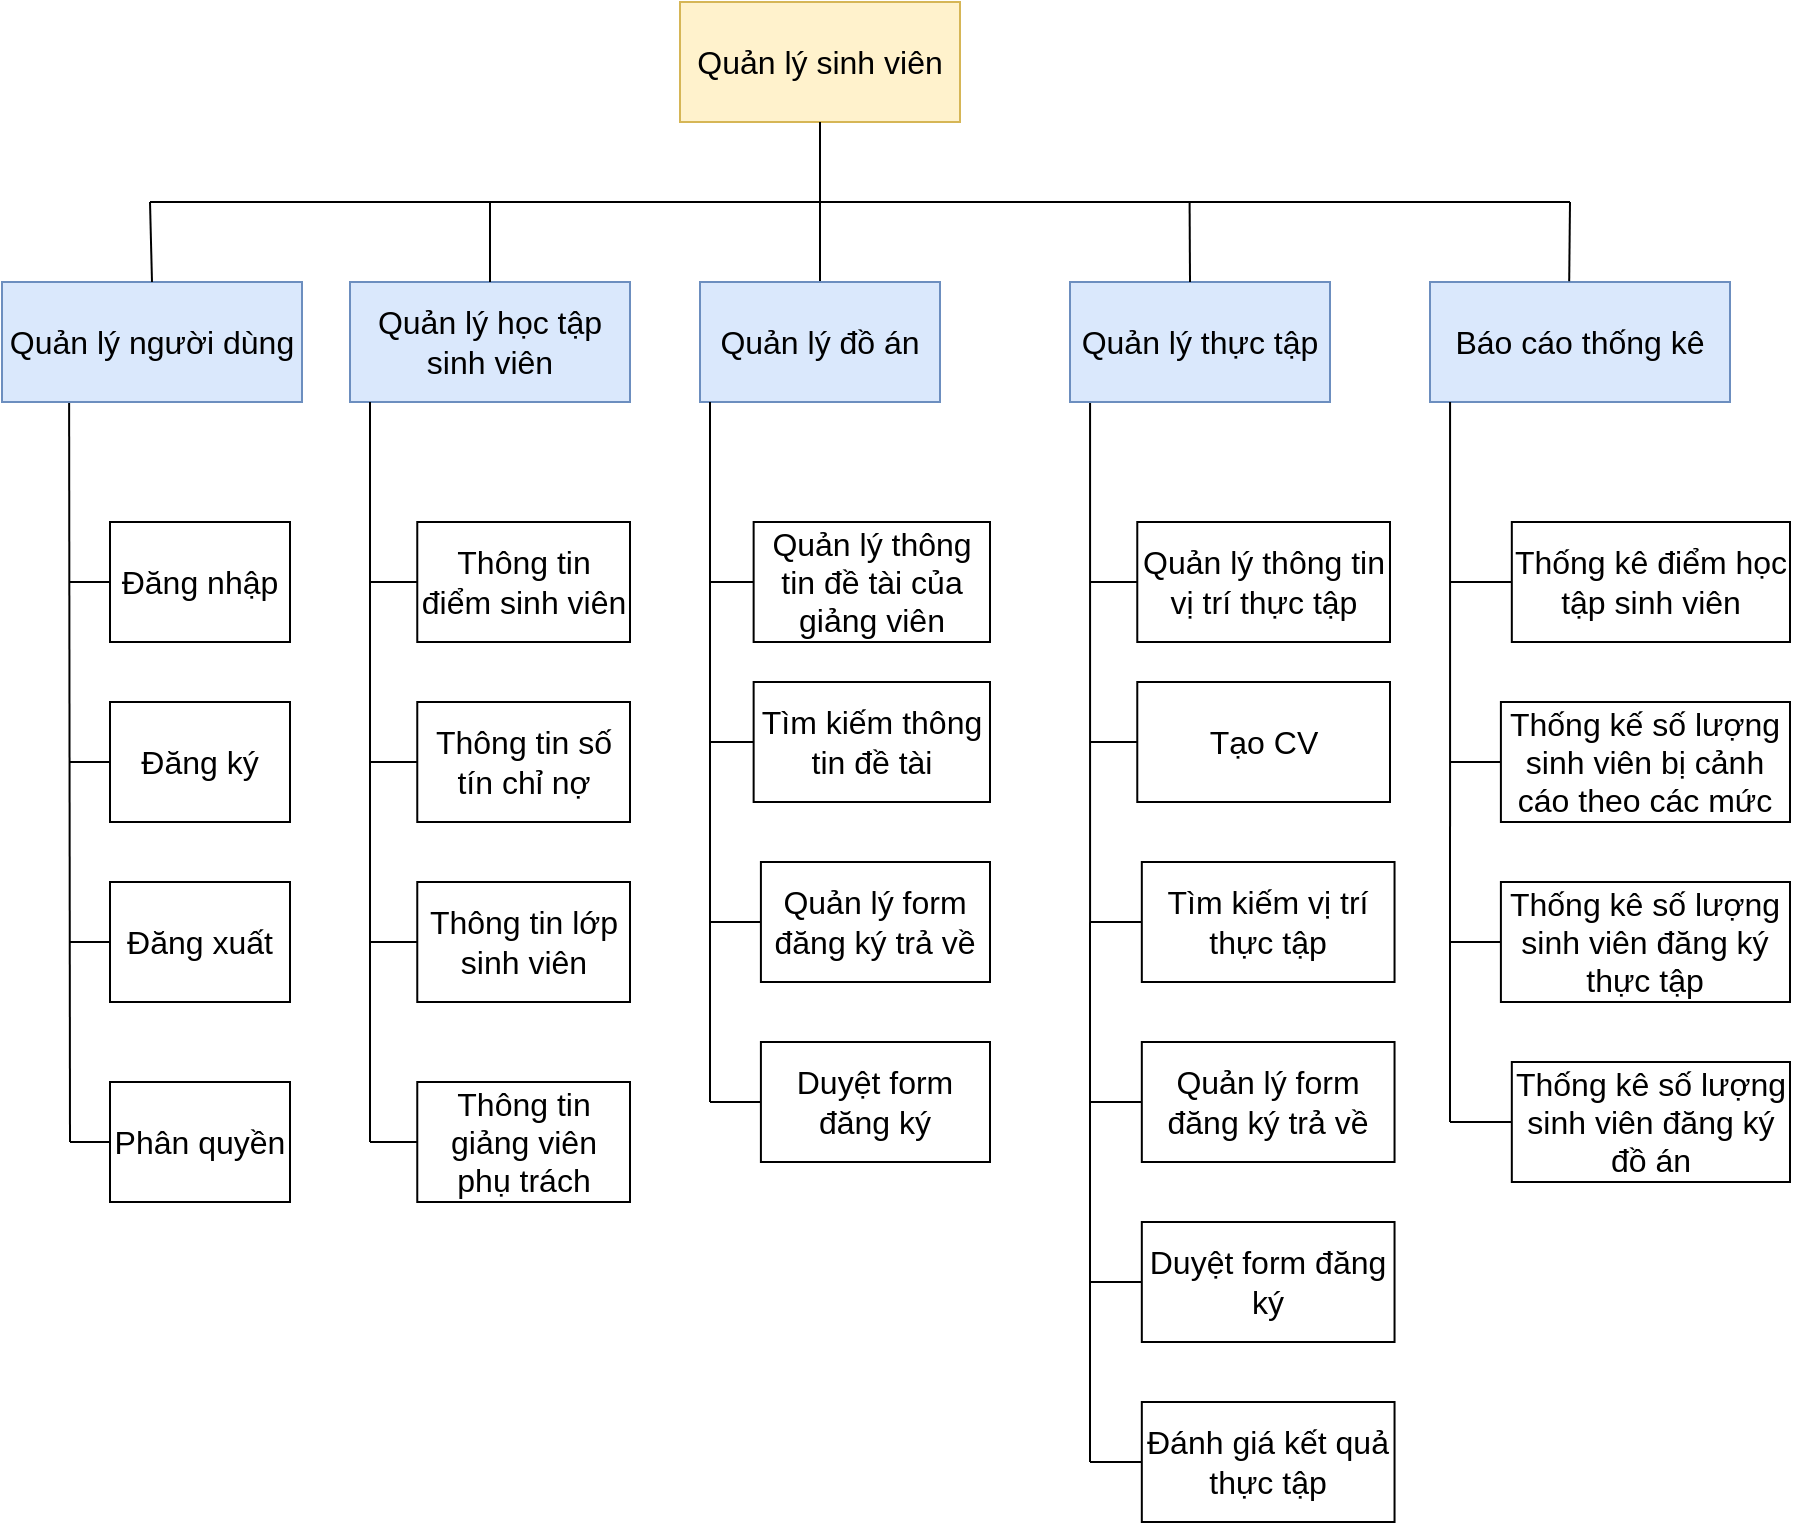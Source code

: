 <mxfile version="20.6.2" type="device"><diagram id="Tv4tAAQu98SSS8ZNaxY-" name="Page-1"><mxGraphModel dx="2167" dy="902" grid="1" gridSize="10" guides="1" tooltips="1" connect="1" arrows="1" fold="1" page="1" pageScale="1" pageWidth="850" pageHeight="1100" math="0" shadow="0"><root><mxCell id="0"/><mxCell id="1" parent="0"/><mxCell id="yKUZTNJoOucslOGtdjoW-1" value="Quản lý sinh viên" style="rounded=0;whiteSpace=wrap;html=1;fontSize=16;fillColor=#fff2cc;strokeColor=#d6b656;" parent="1" vertex="1"><mxGeometry x="325" y="60" width="140" height="60" as="geometry"/></mxCell><mxCell id="yKUZTNJoOucslOGtdjoW-2" value="Quản lý người dùng" style="rounded=0;whiteSpace=wrap;html=1;fontSize=16;fillColor=#dae8fc;strokeColor=#6c8ebf;" parent="1" vertex="1"><mxGeometry x="-14" y="200" width="150" height="60" as="geometry"/></mxCell><mxCell id="yKUZTNJoOucslOGtdjoW-3" value="Quản lý học tập sinh viên" style="rounded=0;whiteSpace=wrap;html=1;fontSize=16;fillColor=#dae8fc;strokeColor=#6c8ebf;" parent="1" vertex="1"><mxGeometry x="160" y="200" width="140" height="60" as="geometry"/></mxCell><mxCell id="yKUZTNJoOucslOGtdjoW-4" value="Báo cáo thống kê" style="rounded=0;whiteSpace=wrap;html=1;fontSize=16;fillColor=#dae8fc;strokeColor=#6c8ebf;" parent="1" vertex="1"><mxGeometry x="700" y="200" width="150" height="60" as="geometry"/></mxCell><mxCell id="yKUZTNJoOucslOGtdjoW-5" value="" style="endArrow=none;html=1;fontSize=16;" parent="1" edge="1"><mxGeometry width="50" height="50" relative="1" as="geometry"><mxPoint x="60" y="160" as="sourcePoint"/><mxPoint x="770" y="160" as="targetPoint"/></mxGeometry></mxCell><mxCell id="yKUZTNJoOucslOGtdjoW-6" value="" style="endArrow=none;html=1;entryX=0.5;entryY=1;entryDx=0;entryDy=0;fontSize=16;" parent="1" target="yKUZTNJoOucslOGtdjoW-1" edge="1"><mxGeometry width="50" height="50" relative="1" as="geometry"><mxPoint x="395" y="160" as="sourcePoint"/><mxPoint x="480" y="340" as="targetPoint"/></mxGeometry></mxCell><mxCell id="yKUZTNJoOucslOGtdjoW-7" value="" style="endArrow=none;html=1;exitX=0.5;exitY=0;exitDx=0;exitDy=0;fontSize=16;" parent="1" source="yKUZTNJoOucslOGtdjoW-2" edge="1"><mxGeometry width="50" height="50" relative="1" as="geometry"><mxPoint x="62" y="200" as="sourcePoint"/><mxPoint x="60" y="160" as="targetPoint"/></mxGeometry></mxCell><mxCell id="yKUZTNJoOucslOGtdjoW-8" value="" style="endArrow=none;html=1;exitX=0.5;exitY=0;exitDx=0;exitDy=0;fontSize=16;" parent="1" source="yKUZTNJoOucslOGtdjoW-3" edge="1"><mxGeometry width="50" height="50" relative="1" as="geometry"><mxPoint x="274" y="270" as="sourcePoint"/><mxPoint x="230" y="160" as="targetPoint"/></mxGeometry></mxCell><mxCell id="yKUZTNJoOucslOGtdjoW-9" value="" style="endArrow=none;html=1;exitX=0.464;exitY=-0.006;exitDx=0;exitDy=0;fontSize=16;exitPerimeter=0;" parent="1" source="yKUZTNJoOucslOGtdjoW-4" edge="1"><mxGeometry width="50" height="50" relative="1" as="geometry"><mxPoint x="530" y="280" as="sourcePoint"/><mxPoint x="770" y="160" as="targetPoint"/></mxGeometry></mxCell><mxCell id="yKUZTNJoOucslOGtdjoW-10" value="" style="endArrow=none;html=1;entryX=0.088;entryY=1.008;entryDx=0;entryDy=0;entryPerimeter=0;fontSize=16;" parent="1" edge="1"><mxGeometry width="50" height="50" relative="1" as="geometry"><mxPoint x="20" y="630" as="sourcePoint"/><mxPoint x="19.56" y="260.48" as="targetPoint"/></mxGeometry></mxCell><mxCell id="yKUZTNJoOucslOGtdjoW-11" value="" style="group;fontSize=16;" parent="1" vertex="1" connectable="0"><mxGeometry x="20" y="320" width="110" height="60" as="geometry"/></mxCell><mxCell id="yKUZTNJoOucslOGtdjoW-12" value="Đăng nhập" style="rounded=0;whiteSpace=wrap;html=1;fontSize=16;" parent="yKUZTNJoOucslOGtdjoW-11" vertex="1"><mxGeometry x="20" width="90" height="60" as="geometry"/></mxCell><mxCell id="yKUZTNJoOucslOGtdjoW-13" value="" style="endArrow=none;html=1;exitX=0;exitY=0.5;exitDx=0;exitDy=0;fontSize=16;" parent="yKUZTNJoOucslOGtdjoW-11" source="yKUZTNJoOucslOGtdjoW-12" edge="1"><mxGeometry width="50" height="50" relative="1" as="geometry"><mxPoint x="90" y="220" as="sourcePoint"/><mxPoint y="30" as="targetPoint"/></mxGeometry></mxCell><mxCell id="yKUZTNJoOucslOGtdjoW-14" value="" style="group;fontSize=16;" parent="1" vertex="1" connectable="0"><mxGeometry x="20" y="410" width="110" height="60" as="geometry"/></mxCell><mxCell id="yKUZTNJoOucslOGtdjoW-15" value="Đăng ký" style="rounded=0;whiteSpace=wrap;html=1;fontSize=16;" parent="yKUZTNJoOucslOGtdjoW-14" vertex="1"><mxGeometry x="20" width="90" height="60" as="geometry"/></mxCell><mxCell id="yKUZTNJoOucslOGtdjoW-16" value="" style="endArrow=none;html=1;exitX=0;exitY=0.5;exitDx=0;exitDy=0;fontSize=16;" parent="yKUZTNJoOucslOGtdjoW-14" source="yKUZTNJoOucslOGtdjoW-15" edge="1"><mxGeometry width="50" height="50" relative="1" as="geometry"><mxPoint x="90" y="220" as="sourcePoint"/><mxPoint y="30" as="targetPoint"/></mxGeometry></mxCell><mxCell id="yKUZTNJoOucslOGtdjoW-17" value="" style="group;fontSize=16;" parent="1" vertex="1" connectable="0"><mxGeometry x="20" y="500" width="110" height="60" as="geometry"/></mxCell><mxCell id="yKUZTNJoOucslOGtdjoW-18" value="Đăng xuất" style="rounded=0;whiteSpace=wrap;html=1;fontSize=16;" parent="yKUZTNJoOucslOGtdjoW-17" vertex="1"><mxGeometry x="20" width="90" height="60" as="geometry"/></mxCell><mxCell id="yKUZTNJoOucslOGtdjoW-19" value="" style="endArrow=none;html=1;exitX=0;exitY=0.5;exitDx=0;exitDy=0;fontSize=16;" parent="yKUZTNJoOucslOGtdjoW-17" source="yKUZTNJoOucslOGtdjoW-18" edge="1"><mxGeometry width="50" height="50" relative="1" as="geometry"><mxPoint x="90" y="220" as="sourcePoint"/><mxPoint y="30" as="targetPoint"/></mxGeometry></mxCell><mxCell id="yKUZTNJoOucslOGtdjoW-20" value="" style="endArrow=none;html=1;fontSize=16;" parent="1" edge="1"><mxGeometry width="50" height="50" relative="1" as="geometry"><mxPoint x="170" y="630" as="sourcePoint"/><mxPoint x="170" y="260" as="targetPoint"/></mxGeometry></mxCell><mxCell id="yKUZTNJoOucslOGtdjoW-21" value="" style="group;fontSize=16;" parent="1" vertex="1" connectable="0"><mxGeometry x="170" y="320" width="130" height="60" as="geometry"/></mxCell><mxCell id="yKUZTNJoOucslOGtdjoW-22" value="Thông tin điểm sinh viên" style="rounded=0;whiteSpace=wrap;html=1;fontSize=16;" parent="yKUZTNJoOucslOGtdjoW-21" vertex="1"><mxGeometry x="23.636" width="106.364" height="60" as="geometry"/></mxCell><mxCell id="yKUZTNJoOucslOGtdjoW-23" value="" style="endArrow=none;html=1;exitX=0;exitY=0.5;exitDx=0;exitDy=0;fontSize=16;" parent="yKUZTNJoOucslOGtdjoW-21" source="yKUZTNJoOucslOGtdjoW-22" edge="1"><mxGeometry width="50" height="50" relative="1" as="geometry"><mxPoint x="106.364" y="220" as="sourcePoint"/><mxPoint y="30" as="targetPoint"/></mxGeometry></mxCell><mxCell id="yKUZTNJoOucslOGtdjoW-24" value="" style="group;fontSize=16;" parent="1" vertex="1" connectable="0"><mxGeometry x="170" y="410" width="130" height="60" as="geometry"/></mxCell><mxCell id="yKUZTNJoOucslOGtdjoW-25" value="Thông tin số tín chỉ nợ" style="rounded=0;whiteSpace=wrap;html=1;fontSize=16;" parent="yKUZTNJoOucslOGtdjoW-24" vertex="1"><mxGeometry x="23.636" width="106.364" height="60" as="geometry"/></mxCell><mxCell id="yKUZTNJoOucslOGtdjoW-26" value="" style="endArrow=none;html=1;exitX=0;exitY=0.5;exitDx=0;exitDy=0;fontSize=16;" parent="yKUZTNJoOucslOGtdjoW-24" source="yKUZTNJoOucslOGtdjoW-25" edge="1"><mxGeometry width="50" height="50" relative="1" as="geometry"><mxPoint x="106.364" y="220" as="sourcePoint"/><mxPoint y="30" as="targetPoint"/></mxGeometry></mxCell><mxCell id="yKUZTNJoOucslOGtdjoW-27" value="" style="group;fontSize=16;" parent="1" vertex="1" connectable="0"><mxGeometry x="170" y="500" width="130" height="60" as="geometry"/></mxCell><mxCell id="yKUZTNJoOucslOGtdjoW-28" value="Thông tin lớp sinh viên" style="rounded=0;whiteSpace=wrap;html=1;fontSize=16;" parent="yKUZTNJoOucslOGtdjoW-27" vertex="1"><mxGeometry x="23.636" width="106.364" height="60" as="geometry"/></mxCell><mxCell id="yKUZTNJoOucslOGtdjoW-29" value="" style="endArrow=none;html=1;exitX=0;exitY=0.5;exitDx=0;exitDy=0;fontSize=16;" parent="yKUZTNJoOucslOGtdjoW-27" source="yKUZTNJoOucslOGtdjoW-28" edge="1"><mxGeometry width="50" height="50" relative="1" as="geometry"><mxPoint x="106.364" y="220" as="sourcePoint"/><mxPoint y="30" as="targetPoint"/></mxGeometry></mxCell><mxCell id="yKUZTNJoOucslOGtdjoW-30" value="" style="endArrow=none;html=1;entryX=0.092;entryY=1;entryDx=0;entryDy=0;entryPerimeter=0;fontSize=16;" parent="1" edge="1"><mxGeometry width="50" height="50" relative="1" as="geometry"><mxPoint x="530" y="790" as="sourcePoint"/><mxPoint x="530.04" y="260" as="targetPoint"/></mxGeometry></mxCell><mxCell id="yKUZTNJoOucslOGtdjoW-31" value="" style="group;fontSize=16;" parent="1" vertex="1" connectable="0"><mxGeometry x="550" y="160" width="120" height="100" as="geometry"/></mxCell><mxCell id="yKUZTNJoOucslOGtdjoW-32" value="Quản lý thực tập" style="rounded=0;whiteSpace=wrap;html=1;fontSize=16;fillColor=#dae8fc;strokeColor=#6c8ebf;" parent="yKUZTNJoOucslOGtdjoW-31" vertex="1"><mxGeometry x="-30" y="40" width="130" height="60" as="geometry"/></mxCell><mxCell id="yKUZTNJoOucslOGtdjoW-33" value="" style="endArrow=none;html=1;fontSize=16;" parent="yKUZTNJoOucslOGtdjoW-31" edge="1"><mxGeometry width="50" height="50" relative="1" as="geometry"><mxPoint x="30" y="40" as="sourcePoint"/><mxPoint x="29.8" as="targetPoint"/></mxGeometry></mxCell><mxCell id="yKUZTNJoOucslOGtdjoW-34" value="" style="group;fontSize=16;" parent="1" vertex="1" connectable="0"><mxGeometry x="530" y="320" width="150" height="60" as="geometry"/></mxCell><mxCell id="yKUZTNJoOucslOGtdjoW-35" value="Quản lý thông tin vị trí thực tập" style="rounded=0;whiteSpace=wrap;html=1;fontSize=16;" parent="yKUZTNJoOucslOGtdjoW-34" vertex="1"><mxGeometry x="23.64" width="126.36" height="60" as="geometry"/></mxCell><mxCell id="yKUZTNJoOucslOGtdjoW-36" value="" style="endArrow=none;html=1;exitX=0;exitY=0.5;exitDx=0;exitDy=0;fontSize=16;" parent="yKUZTNJoOucslOGtdjoW-34" source="yKUZTNJoOucslOGtdjoW-35" edge="1"><mxGeometry width="50" height="50" relative="1" as="geometry"><mxPoint x="106.364" y="220" as="sourcePoint"/><mxPoint y="30" as="targetPoint"/></mxGeometry></mxCell><mxCell id="yKUZTNJoOucslOGtdjoW-40" value="" style="group;fontSize=16;" parent="1" vertex="1" connectable="0"><mxGeometry x="530" y="400" width="150" height="60" as="geometry"/></mxCell><mxCell id="yKUZTNJoOucslOGtdjoW-42" value="" style="endArrow=none;html=1;exitX=0;exitY=0.5;exitDx=0;exitDy=0;fontSize=16;" parent="yKUZTNJoOucslOGtdjoW-40" source="yKUZTNJoOucslOGtdjoW-41" edge="1"><mxGeometry width="50" height="50" relative="1" as="geometry"><mxPoint x="106.364" y="220" as="sourcePoint"/><mxPoint y="120" as="targetPoint"/></mxGeometry></mxCell><mxCell id="6" value="" style="group;fontSize=16;" parent="yKUZTNJoOucslOGtdjoW-40" vertex="1" connectable="0"><mxGeometry x="-4.974e-14" width="150" height="60" as="geometry"/></mxCell><mxCell id="7" value="Tạo CV" style="rounded=0;whiteSpace=wrap;html=1;fontSize=16;" parent="6" vertex="1"><mxGeometry x="23.64" width="126.36" height="60" as="geometry"/></mxCell><mxCell id="8" value="" style="endArrow=none;html=1;exitX=0;exitY=0.5;exitDx=0;exitDy=0;fontSize=16;" parent="6" source="7" edge="1"><mxGeometry width="50" height="50" relative="1" as="geometry"><mxPoint x="106.364" y="220" as="sourcePoint"/><mxPoint y="30" as="targetPoint"/></mxGeometry></mxCell><mxCell id="yKUZTNJoOucslOGtdjoW-43" value="" style="group;fontSize=16;" parent="1" vertex="1" connectable="0"><mxGeometry x="710" y="320" width="170" height="60" as="geometry"/></mxCell><mxCell id="yKUZTNJoOucslOGtdjoW-44" value="Thống kê điểm học tập sinh viên" style="rounded=0;whiteSpace=wrap;html=1;fontSize=16;" parent="yKUZTNJoOucslOGtdjoW-43" vertex="1"><mxGeometry x="30.909" width="139.091" height="60" as="geometry"/></mxCell><mxCell id="yKUZTNJoOucslOGtdjoW-45" value="" style="endArrow=none;html=1;exitX=0;exitY=0.5;exitDx=0;exitDy=0;fontSize=16;" parent="yKUZTNJoOucslOGtdjoW-43" source="yKUZTNJoOucslOGtdjoW-44" edge="1"><mxGeometry width="50" height="50" relative="1" as="geometry"><mxPoint x="139.091" y="220" as="sourcePoint"/><mxPoint y="30" as="targetPoint"/></mxGeometry></mxCell><mxCell id="yKUZTNJoOucslOGtdjoW-46" value="" style="group;fontSize=16;" parent="1" vertex="1" connectable="0"><mxGeometry x="710" y="590" width="170" height="60" as="geometry"/></mxCell><mxCell id="yKUZTNJoOucslOGtdjoW-47" value="Thống kê số lượng sinh viên đăng ký đồ án" style="rounded=0;whiteSpace=wrap;html=1;fontSize=16;" parent="yKUZTNJoOucslOGtdjoW-46" vertex="1"><mxGeometry x="30.909" width="139.091" height="60" as="geometry"/></mxCell><mxCell id="yKUZTNJoOucslOGtdjoW-48" value="" style="endArrow=none;html=1;exitX=0;exitY=0.5;exitDx=0;exitDy=0;fontSize=16;" parent="yKUZTNJoOucslOGtdjoW-46" source="yKUZTNJoOucslOGtdjoW-47" edge="1"><mxGeometry width="50" height="50" relative="1" as="geometry"><mxPoint x="139.091" y="220" as="sourcePoint"/><mxPoint y="30" as="targetPoint"/></mxGeometry></mxCell><mxCell id="yKUZTNJoOucslOGtdjoW-49" value="" style="group;fontSize=16;" parent="1" vertex="1" connectable="0"><mxGeometry x="710" y="500" width="170" height="60" as="geometry"/></mxCell><mxCell id="yKUZTNJoOucslOGtdjoW-50" value="Thống kê số lượng sinh viên đăng ký thực tập" style="rounded=0;whiteSpace=wrap;html=1;fontSize=16;" parent="yKUZTNJoOucslOGtdjoW-49" vertex="1"><mxGeometry x="25.45" width="144.55" height="60" as="geometry"/></mxCell><mxCell id="yKUZTNJoOucslOGtdjoW-51" value="" style="endArrow=none;html=1;exitX=0;exitY=0.5;exitDx=0;exitDy=0;fontSize=16;" parent="yKUZTNJoOucslOGtdjoW-49" source="yKUZTNJoOucslOGtdjoW-50" edge="1"><mxGeometry width="50" height="50" relative="1" as="geometry"><mxPoint x="114.545" y="220" as="sourcePoint"/><mxPoint y="30" as="targetPoint"/></mxGeometry></mxCell><mxCell id="yKUZTNJoOucslOGtdjoW-52" value="" style="endArrow=none;html=1;entryX=0.092;entryY=1;entryDx=0;entryDy=0;entryPerimeter=0;fontSize=16;" parent="1" edge="1"><mxGeometry width="50" height="50" relative="1" as="geometry"><mxPoint x="710" y="620" as="sourcePoint"/><mxPoint x="710.04" y="260" as="targetPoint"/></mxGeometry></mxCell><mxCell id="yKUZTNJoOucslOGtdjoW-53" value="" style="endArrow=none;html=1;exitX=0.5;exitY=0;exitDx=0;exitDy=0;fontSize=16;" parent="1" source="yKUZTNJoOucslOGtdjoW-57" edge="1"><mxGeometry width="50" height="50" relative="1" as="geometry"><mxPoint x="396" y="200" as="sourcePoint"/><mxPoint x="395" y="160" as="targetPoint"/></mxGeometry></mxCell><mxCell id="yKUZTNJoOucslOGtdjoW-54" value="" style="group;fontSize=16;" parent="1" vertex="1" connectable="0"><mxGeometry x="340" y="320" width="140" height="60" as="geometry"/></mxCell><mxCell id="yKUZTNJoOucslOGtdjoW-55" value="Quản lý thông tin đề tài của giảng viên" style="rounded=0;whiteSpace=wrap;html=1;fontSize=16;" parent="yKUZTNJoOucslOGtdjoW-54" vertex="1"><mxGeometry x="21.82" width="118.18" height="60" as="geometry"/></mxCell><mxCell id="yKUZTNJoOucslOGtdjoW-56" value="" style="endArrow=none;html=1;exitX=0;exitY=0.5;exitDx=0;exitDy=0;fontSize=16;" parent="yKUZTNJoOucslOGtdjoW-54" source="yKUZTNJoOucslOGtdjoW-55" edge="1"><mxGeometry width="50" height="50" relative="1" as="geometry"><mxPoint x="98.182" y="220" as="sourcePoint"/><mxPoint y="30" as="targetPoint"/></mxGeometry></mxCell><mxCell id="yKUZTNJoOucslOGtdjoW-57" value="Quản lý đồ án" style="rounded=0;whiteSpace=wrap;html=1;fontSize=16;fillColor=#dae8fc;strokeColor=#6c8ebf;" parent="1" vertex="1"><mxGeometry x="335" y="200" width="120" height="60" as="geometry"/></mxCell><mxCell id="yKUZTNJoOucslOGtdjoW-58" value="" style="endArrow=none;html=1;fontSize=16;" parent="1" edge="1"><mxGeometry width="50" height="50" relative="1" as="geometry"><mxPoint x="340" y="610" as="sourcePoint"/><mxPoint x="340" y="260" as="targetPoint"/></mxGeometry></mxCell><mxCell id="yKUZTNJoOucslOGtdjoW-59" value="" style="group;fontSize=16;" parent="1" vertex="1" connectable="0"><mxGeometry x="340" y="490" width="140" height="60" as="geometry"/></mxCell><mxCell id="yKUZTNJoOucslOGtdjoW-60" value="Quản lý form đăng ký trả về" style="rounded=0;whiteSpace=wrap;html=1;fontSize=16;" parent="yKUZTNJoOucslOGtdjoW-59" vertex="1"><mxGeometry x="25.455" width="114.545" height="60" as="geometry"/></mxCell><mxCell id="yKUZTNJoOucslOGtdjoW-61" value="" style="endArrow=none;html=1;exitX=0;exitY=0.5;exitDx=0;exitDy=0;fontSize=16;" parent="yKUZTNJoOucslOGtdjoW-59" source="yKUZTNJoOucslOGtdjoW-60" edge="1"><mxGeometry width="50" height="50" relative="1" as="geometry"><mxPoint x="114.545" y="220" as="sourcePoint"/><mxPoint y="30" as="targetPoint"/></mxGeometry></mxCell><mxCell id="yKUZTNJoOucslOGtdjoW-62" value="" style="group;fontSize=16;" parent="1" vertex="1" connectable="0"><mxGeometry x="340" y="400" width="140" height="60" as="geometry"/></mxCell><mxCell id="yKUZTNJoOucslOGtdjoW-63" value="Tìm kiếm thông tin đề tài" style="rounded=0;whiteSpace=wrap;html=1;fontSize=16;" parent="yKUZTNJoOucslOGtdjoW-62" vertex="1"><mxGeometry x="21.82" width="118.18" height="60" as="geometry"/></mxCell><mxCell id="yKUZTNJoOucslOGtdjoW-64" value="" style="endArrow=none;html=1;exitX=0;exitY=0.5;exitDx=0;exitDy=0;fontSize=16;" parent="yKUZTNJoOucslOGtdjoW-62" source="yKUZTNJoOucslOGtdjoW-63" edge="1"><mxGeometry width="50" height="50" relative="1" as="geometry"><mxPoint x="98.182" y="220" as="sourcePoint"/><mxPoint y="30" as="targetPoint"/></mxGeometry></mxCell><mxCell id="yKUZTNJoOucslOGtdjoW-65" value="" style="group;fontSize=16;" parent="1" vertex="1" connectable="0"><mxGeometry x="710" y="410" width="170" height="60" as="geometry"/></mxCell><mxCell id="yKUZTNJoOucslOGtdjoW-66" value="Thống kế số lượng sinh viên bị cảnh cáo theo các mức" style="rounded=0;whiteSpace=wrap;html=1;fontSize=16;" parent="yKUZTNJoOucslOGtdjoW-65" vertex="1"><mxGeometry x="25.45" width="144.55" height="60" as="geometry"/></mxCell><mxCell id="yKUZTNJoOucslOGtdjoW-67" value="" style="endArrow=none;html=1;exitX=0;exitY=0.5;exitDx=0;exitDy=0;fontSize=16;" parent="yKUZTNJoOucslOGtdjoW-65" source="yKUZTNJoOucslOGtdjoW-66" edge="1"><mxGeometry width="50" height="50" relative="1" as="geometry"><mxPoint x="114.545" y="220" as="sourcePoint"/><mxPoint y="30" as="targetPoint"/></mxGeometry></mxCell><mxCell id="yKUZTNJoOucslOGtdjoW-71" value="" style="group;fontSize=16;" parent="1" vertex="1" connectable="0"><mxGeometry x="20" y="600" width="110" height="60" as="geometry"/></mxCell><mxCell id="yKUZTNJoOucslOGtdjoW-72" value="Phân quyền" style="rounded=0;whiteSpace=wrap;html=1;fontSize=16;" parent="yKUZTNJoOucslOGtdjoW-71" vertex="1"><mxGeometry x="20" width="90" height="60" as="geometry"/></mxCell><mxCell id="yKUZTNJoOucslOGtdjoW-73" value="" style="endArrow=none;html=1;exitX=0;exitY=0.5;exitDx=0;exitDy=0;fontSize=16;" parent="yKUZTNJoOucslOGtdjoW-71" source="yKUZTNJoOucslOGtdjoW-72" edge="1"><mxGeometry width="50" height="50" relative="1" as="geometry"><mxPoint x="90" y="220" as="sourcePoint"/><mxPoint y="30" as="targetPoint"/></mxGeometry></mxCell><mxCell id="yKUZTNJoOucslOGtdjoW-74" value="" style="group;fontSize=16;" parent="1" vertex="1" connectable="0"><mxGeometry x="170" y="600" width="130" height="60" as="geometry"/></mxCell><mxCell id="yKUZTNJoOucslOGtdjoW-75" value="Thông tin giảng viên phụ trách" style="rounded=0;whiteSpace=wrap;html=1;fontSize=16;" parent="yKUZTNJoOucslOGtdjoW-74" vertex="1"><mxGeometry x="23.636" width="106.364" height="60" as="geometry"/></mxCell><mxCell id="yKUZTNJoOucslOGtdjoW-76" value="" style="endArrow=none;html=1;exitX=0;exitY=0.5;exitDx=0;exitDy=0;fontSize=16;" parent="yKUZTNJoOucslOGtdjoW-74" source="yKUZTNJoOucslOGtdjoW-75" edge="1"><mxGeometry width="50" height="50" relative="1" as="geometry"><mxPoint x="106.364" y="220" as="sourcePoint"/><mxPoint y="30" as="targetPoint"/></mxGeometry></mxCell><mxCell id="yKUZTNJoOucslOGtdjoW-83" value="" style="group;fontSize=16;" parent="1" vertex="1" connectable="0"><mxGeometry x="340" y="580" width="140" height="60" as="geometry"/></mxCell><mxCell id="yKUZTNJoOucslOGtdjoW-84" value="Duyệt form đăng ký" style="rounded=0;whiteSpace=wrap;html=1;fontSize=16;" parent="yKUZTNJoOucslOGtdjoW-83" vertex="1"><mxGeometry x="25.455" width="114.545" height="60" as="geometry"/></mxCell><mxCell id="yKUZTNJoOucslOGtdjoW-85" value="" style="endArrow=none;html=1;exitX=0;exitY=0.5;exitDx=0;exitDy=0;fontSize=16;" parent="yKUZTNJoOucslOGtdjoW-83" source="yKUZTNJoOucslOGtdjoW-84" edge="1"><mxGeometry width="50" height="50" relative="1" as="geometry"><mxPoint x="114.545" y="220" as="sourcePoint"/><mxPoint y="30" as="targetPoint"/></mxGeometry></mxCell><mxCell id="yKUZTNJoOucslOGtdjoW-89" value="" style="group;fontSize=16;" parent="1" vertex="1" connectable="0"><mxGeometry x="530" y="490" width="164.09" height="330" as="geometry"/></mxCell><mxCell id="yKUZTNJoOucslOGtdjoW-91" value="" style="endArrow=none;html=1;exitX=0;exitY=0.5;exitDx=0;exitDy=0;fontSize=16;" parent="yKUZTNJoOucslOGtdjoW-89" source="yKUZTNJoOucslOGtdjoW-90" edge="1"><mxGeometry width="50" height="50" relative="1" as="geometry"><mxPoint x="106.364" y="220" as="sourcePoint"/><mxPoint y="120" as="targetPoint"/></mxGeometry></mxCell><mxCell id="yKUZTNJoOucslOGtdjoW-92" value="" style="group;fontSize=16;" parent="yKUZTNJoOucslOGtdjoW-89" vertex="1" connectable="0"><mxGeometry x="-4.09" y="80" width="168.18" height="250" as="geometry"/></mxCell><mxCell id="yKUZTNJoOucslOGtdjoW-94" value="" style="endArrow=none;html=1;exitX=0;exitY=0.5;exitDx=0;exitDy=0;fontSize=16;" parent="yKUZTNJoOucslOGtdjoW-92" source="yKUZTNJoOucslOGtdjoW-93" edge="1"><mxGeometry width="50" height="50" relative="1" as="geometry"><mxPoint x="106.364" y="220" as="sourcePoint"/><mxPoint x="4.09" y="130" as="targetPoint"/></mxGeometry></mxCell><mxCell id="yKUZTNJoOucslOGtdjoW-41" value="Tìm kiếm vị trí thực tập" style="rounded=0;whiteSpace=wrap;html=1;fontSize=16;" parent="yKUZTNJoOucslOGtdjoW-92" vertex="1"><mxGeometry x="30" y="-80" width="126.36" height="60" as="geometry"/></mxCell><mxCell id="yKUZTNJoOucslOGtdjoW-90" value="Quản lý form đăng ký trả về" style="rounded=0;whiteSpace=wrap;html=1;fontSize=16;" parent="yKUZTNJoOucslOGtdjoW-92" vertex="1"><mxGeometry x="30" y="10" width="126.36" height="60" as="geometry"/></mxCell><mxCell id="yKUZTNJoOucslOGtdjoW-93" value="Duyệt form đăng ký" style="rounded=0;whiteSpace=wrap;html=1;fontSize=16;" parent="yKUZTNJoOucslOGtdjoW-92" vertex="1"><mxGeometry x="30" y="100" width="126.36" height="60" as="geometry"/></mxCell><mxCell id="yKUZTNJoOucslOGtdjoW-96" value="Đánh giá kết quả thực tập" style="rounded=0;whiteSpace=wrap;html=1;fontSize=16;" parent="yKUZTNJoOucslOGtdjoW-92" vertex="1"><mxGeometry x="30" y="190" width="126.36" height="60" as="geometry"/></mxCell><mxCell id="yKUZTNJoOucslOGtdjoW-95" value="" style="group;fontSize=16;" parent="1" vertex="1" connectable="0"><mxGeometry x="530" y="670" width="150" height="60" as="geometry"/></mxCell><mxCell id="yKUZTNJoOucslOGtdjoW-97" value="" style="endArrow=none;html=1;exitX=0;exitY=0.5;exitDx=0;exitDy=0;fontSize=16;" parent="yKUZTNJoOucslOGtdjoW-95" source="yKUZTNJoOucslOGtdjoW-96" edge="1"><mxGeometry width="50" height="50" relative="1" as="geometry"><mxPoint x="106.364" y="220" as="sourcePoint"/><mxPoint y="120" as="targetPoint"/></mxGeometry></mxCell></root></mxGraphModel></diagram></mxfile>